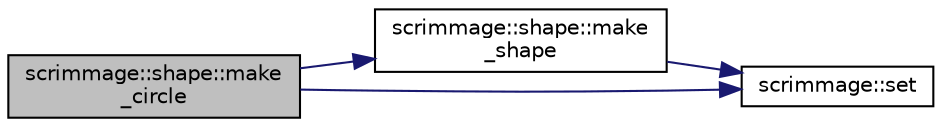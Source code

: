 digraph "scrimmage::shape::make_circle"
{
 // LATEX_PDF_SIZE
  edge [fontname="Helvetica",fontsize="10",labelfontname="Helvetica",labelfontsize="10"];
  node [fontname="Helvetica",fontsize="10",shape=record];
  rankdir="LR";
  Node1 [label="scrimmage::shape::make\l_circle",height=0.2,width=0.4,color="black", fillcolor="grey75", style="filled", fontcolor="black",tooltip=" "];
  Node1 -> Node2 [color="midnightblue",fontsize="10",style="solid",fontname="Helvetica"];
  Node2 [label="scrimmage::shape::make\l_shape",height=0.2,width=0.4,color="black", fillcolor="white", style="filled",URL="$namespacescrimmage_1_1shape.html#a58ba0e6ff11d2e59f9aa3312c2d597a9",tooltip=" "];
  Node2 -> Node3 [color="midnightblue",fontsize="10",style="solid",fontname="Helvetica"];
  Node3 [label="scrimmage::set",height=0.2,width=0.4,color="black", fillcolor="white", style="filled",URL="$namespacescrimmage.html#ac1591b2fb35ea3f61b2e6dcee5a04846",tooltip=" "];
  Node1 -> Node3 [color="midnightblue",fontsize="10",style="solid",fontname="Helvetica"];
}
